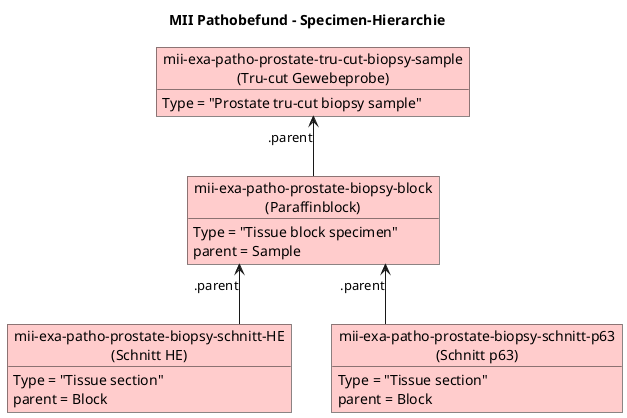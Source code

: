 @startuml
title MII Pathobefund – Specimen-Hierarchie

skinparam classAttributeIconSize 0
skinparam linetype ortho
skinparam nodesep 40

' Specimen als Objekte mit Attributen
object "mii-exa-patho-prostate-tru-cut-biopsy-sample\n(Tru-cut Gewebeprobe)" as Sample #FFCCCC {
  Type = "Prostate tru-cut biopsy sample"
}

object "mii-exa-patho-prostate-biopsy-block\n(Paraffinblock)" as Block #FFCCCC {
  Type = "Tissue block specimen"
  parent = Sample
}

object "mii-exa-patho-prostate-biopsy-schnitt-HE\n(Schnitt HE)" as SchnittHE #FFCCCC {
  Type = "Tissue section"
  parent = Block
}

object "mii-exa-patho-prostate-biopsy-schnitt-p63\n(Schnitt p63)" as SchnittP63 #FFCCCC {
  Type = "Tissue section"
  parent = Block
}

' Hierarchische Beziehungen
Block -up-> Sample : .parent
SchnittHE -up-> Block : .parent
SchnittP63 -up-> Block : .parent

@enduml
